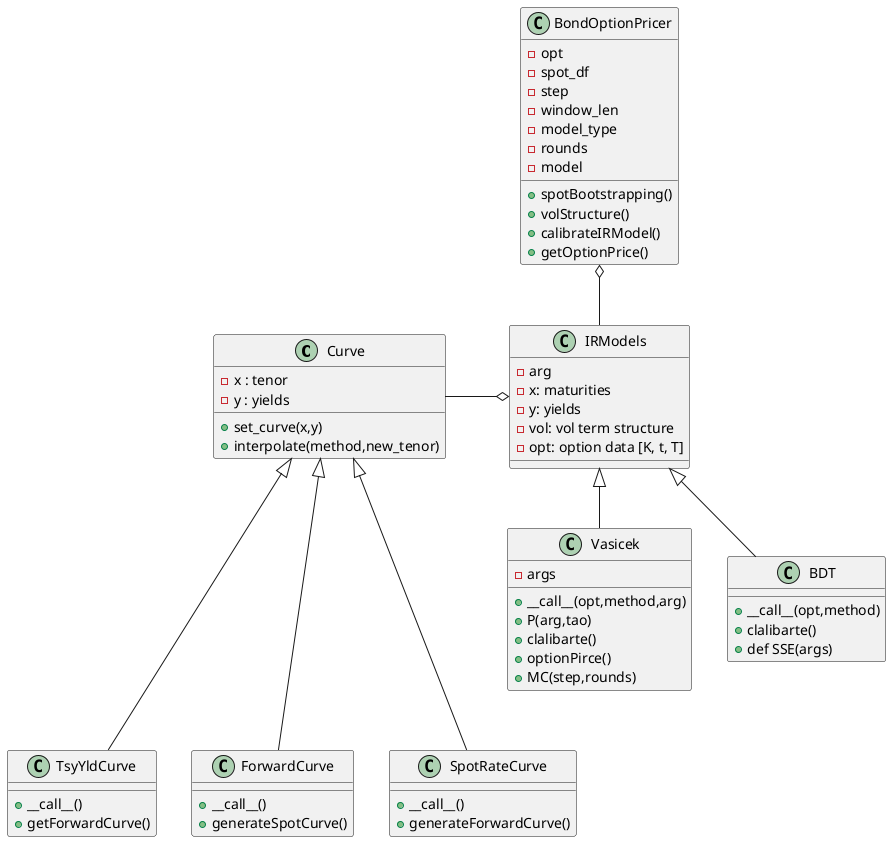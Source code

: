 @startuml
class Curve{
	-x : tenor
	-y : yields
	+set_curve(x,y)
	+interpolate(method,new_tenor)
}

class TsyYldCurve{
	+__call__()
	+getForwardCurve()
}

class ForwardCurve{
	+__call__()
	+generateSpotCurve()
}

class SpotRateCurve{
	+__call__()
	+generateForwardCurve()
}

TsyYldCurve -up--|> Curve
SpotRateCurve -up--|> Curve
ForwardCurve -up--|> Curve


class IRModels{
	-arg
	-x: maturities
	-y: yields
	-vol: vol term structure
	-opt: option data [K, t, T]
}

class Vasicek{
	-args
	+__call__(opt,method,arg)
	+P(arg,tao)
	+clalibarte()
	+optionPirce()
	+MC(step,rounds)
}

class BDT{
	+__call__(opt,method)
	+clalibarte()
	+def SSE(args)
}

IRModels <|-- Vasicek
IRModels <|-- BDT

class BondOptionPricer{
	-opt
	-spot_df
	-step
	-window_len
	-model_type
	-rounds
	-model
	+spotBootstrapping()
	+volStructure()
	+calibrateIRModel()
	+getOptionPrice()
}

BondOptionPricer o-- IRModels
Curve -right--o IRModels


@enduml